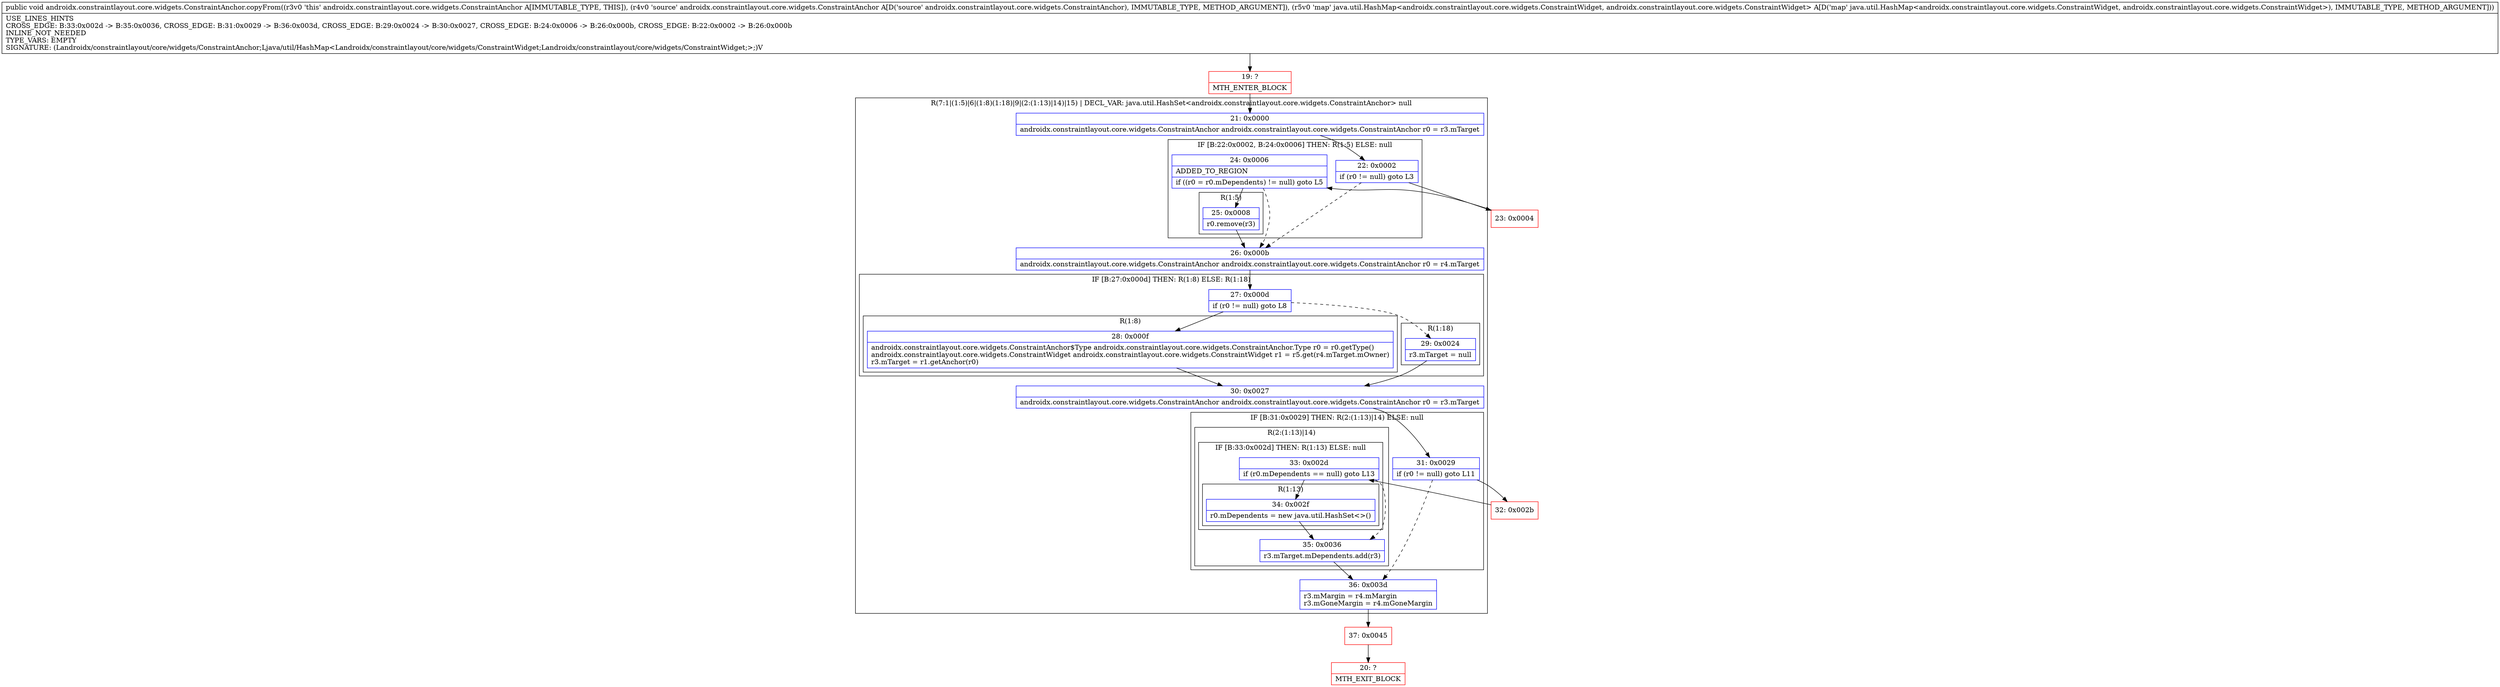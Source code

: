 digraph "CFG forandroidx.constraintlayout.core.widgets.ConstraintAnchor.copyFrom(Landroidx\/constraintlayout\/core\/widgets\/ConstraintAnchor;Ljava\/util\/HashMap;)V" {
subgraph cluster_Region_818332018 {
label = "R(7:1|(1:5)|6|(1:8)(1:18)|9|(2:(1:13)|14)|15) | DECL_VAR: java.util.HashSet\<androidx.constraintlayout.core.widgets.ConstraintAnchor\> null\l";
node [shape=record,color=blue];
Node_21 [shape=record,label="{21\:\ 0x0000|androidx.constraintlayout.core.widgets.ConstraintAnchor androidx.constraintlayout.core.widgets.ConstraintAnchor r0 = r3.mTarget\l}"];
subgraph cluster_IfRegion_1386066760 {
label = "IF [B:22:0x0002, B:24:0x0006] THEN: R(1:5) ELSE: null";
node [shape=record,color=blue];
Node_22 [shape=record,label="{22\:\ 0x0002|if (r0 != null) goto L3\l}"];
Node_24 [shape=record,label="{24\:\ 0x0006|ADDED_TO_REGION\l|if ((r0 = r0.mDependents) != null) goto L5\l}"];
subgraph cluster_Region_857960489 {
label = "R(1:5)";
node [shape=record,color=blue];
Node_25 [shape=record,label="{25\:\ 0x0008|r0.remove(r3)\l}"];
}
}
Node_26 [shape=record,label="{26\:\ 0x000b|androidx.constraintlayout.core.widgets.ConstraintAnchor androidx.constraintlayout.core.widgets.ConstraintAnchor r0 = r4.mTarget\l}"];
subgraph cluster_IfRegion_359645118 {
label = "IF [B:27:0x000d] THEN: R(1:8) ELSE: R(1:18)";
node [shape=record,color=blue];
Node_27 [shape=record,label="{27\:\ 0x000d|if (r0 != null) goto L8\l}"];
subgraph cluster_Region_1777190047 {
label = "R(1:8)";
node [shape=record,color=blue];
Node_28 [shape=record,label="{28\:\ 0x000f|androidx.constraintlayout.core.widgets.ConstraintAnchor$Type androidx.constraintlayout.core.widgets.ConstraintAnchor.Type r0 = r0.getType()\landroidx.constraintlayout.core.widgets.ConstraintWidget androidx.constraintlayout.core.widgets.ConstraintWidget r1 = r5.get(r4.mTarget.mOwner)\lr3.mTarget = r1.getAnchor(r0)\l}"];
}
subgraph cluster_Region_13334887 {
label = "R(1:18)";
node [shape=record,color=blue];
Node_29 [shape=record,label="{29\:\ 0x0024|r3.mTarget = null\l}"];
}
}
Node_30 [shape=record,label="{30\:\ 0x0027|androidx.constraintlayout.core.widgets.ConstraintAnchor androidx.constraintlayout.core.widgets.ConstraintAnchor r0 = r3.mTarget\l}"];
subgraph cluster_IfRegion_1873171841 {
label = "IF [B:31:0x0029] THEN: R(2:(1:13)|14) ELSE: null";
node [shape=record,color=blue];
Node_31 [shape=record,label="{31\:\ 0x0029|if (r0 != null) goto L11\l}"];
subgraph cluster_Region_166661732 {
label = "R(2:(1:13)|14)";
node [shape=record,color=blue];
subgraph cluster_IfRegion_1352580302 {
label = "IF [B:33:0x002d] THEN: R(1:13) ELSE: null";
node [shape=record,color=blue];
Node_33 [shape=record,label="{33\:\ 0x002d|if (r0.mDependents == null) goto L13\l}"];
subgraph cluster_Region_954497836 {
label = "R(1:13)";
node [shape=record,color=blue];
Node_34 [shape=record,label="{34\:\ 0x002f|r0.mDependents = new java.util.HashSet\<\>()\l}"];
}
}
Node_35 [shape=record,label="{35\:\ 0x0036|r3.mTarget.mDependents.add(r3)\l}"];
}
}
Node_36 [shape=record,label="{36\:\ 0x003d|r3.mMargin = r4.mMargin\lr3.mGoneMargin = r4.mGoneMargin\l}"];
}
Node_19 [shape=record,color=red,label="{19\:\ ?|MTH_ENTER_BLOCK\l}"];
Node_23 [shape=record,color=red,label="{23\:\ 0x0004}"];
Node_32 [shape=record,color=red,label="{32\:\ 0x002b}"];
Node_37 [shape=record,color=red,label="{37\:\ 0x0045}"];
Node_20 [shape=record,color=red,label="{20\:\ ?|MTH_EXIT_BLOCK\l}"];
MethodNode[shape=record,label="{public void androidx.constraintlayout.core.widgets.ConstraintAnchor.copyFrom((r3v0 'this' androidx.constraintlayout.core.widgets.ConstraintAnchor A[IMMUTABLE_TYPE, THIS]), (r4v0 'source' androidx.constraintlayout.core.widgets.ConstraintAnchor A[D('source' androidx.constraintlayout.core.widgets.ConstraintAnchor), IMMUTABLE_TYPE, METHOD_ARGUMENT]), (r5v0 'map' java.util.HashMap\<androidx.constraintlayout.core.widgets.ConstraintWidget, androidx.constraintlayout.core.widgets.ConstraintWidget\> A[D('map' java.util.HashMap\<androidx.constraintlayout.core.widgets.ConstraintWidget, androidx.constraintlayout.core.widgets.ConstraintWidget\>), IMMUTABLE_TYPE, METHOD_ARGUMENT]))  | USE_LINES_HINTS\lCROSS_EDGE: B:33:0x002d \-\> B:35:0x0036, CROSS_EDGE: B:31:0x0029 \-\> B:36:0x003d, CROSS_EDGE: B:29:0x0024 \-\> B:30:0x0027, CROSS_EDGE: B:24:0x0006 \-\> B:26:0x000b, CROSS_EDGE: B:22:0x0002 \-\> B:26:0x000b\lINLINE_NOT_NEEDED\lTYPE_VARS: EMPTY\lSIGNATURE: (Landroidx\/constraintlayout\/core\/widgets\/ConstraintAnchor;Ljava\/util\/HashMap\<Landroidx\/constraintlayout\/core\/widgets\/ConstraintWidget;Landroidx\/constraintlayout\/core\/widgets\/ConstraintWidget;\>;)V\l}"];
MethodNode -> Node_19;Node_21 -> Node_22;
Node_22 -> Node_23;
Node_22 -> Node_26[style=dashed];
Node_24 -> Node_25;
Node_24 -> Node_26[style=dashed];
Node_25 -> Node_26;
Node_26 -> Node_27;
Node_27 -> Node_28;
Node_27 -> Node_29[style=dashed];
Node_28 -> Node_30;
Node_29 -> Node_30;
Node_30 -> Node_31;
Node_31 -> Node_32;
Node_31 -> Node_36[style=dashed];
Node_33 -> Node_34;
Node_33 -> Node_35[style=dashed];
Node_34 -> Node_35;
Node_35 -> Node_36;
Node_36 -> Node_37;
Node_19 -> Node_21;
Node_23 -> Node_24;
Node_32 -> Node_33;
Node_37 -> Node_20;
}

